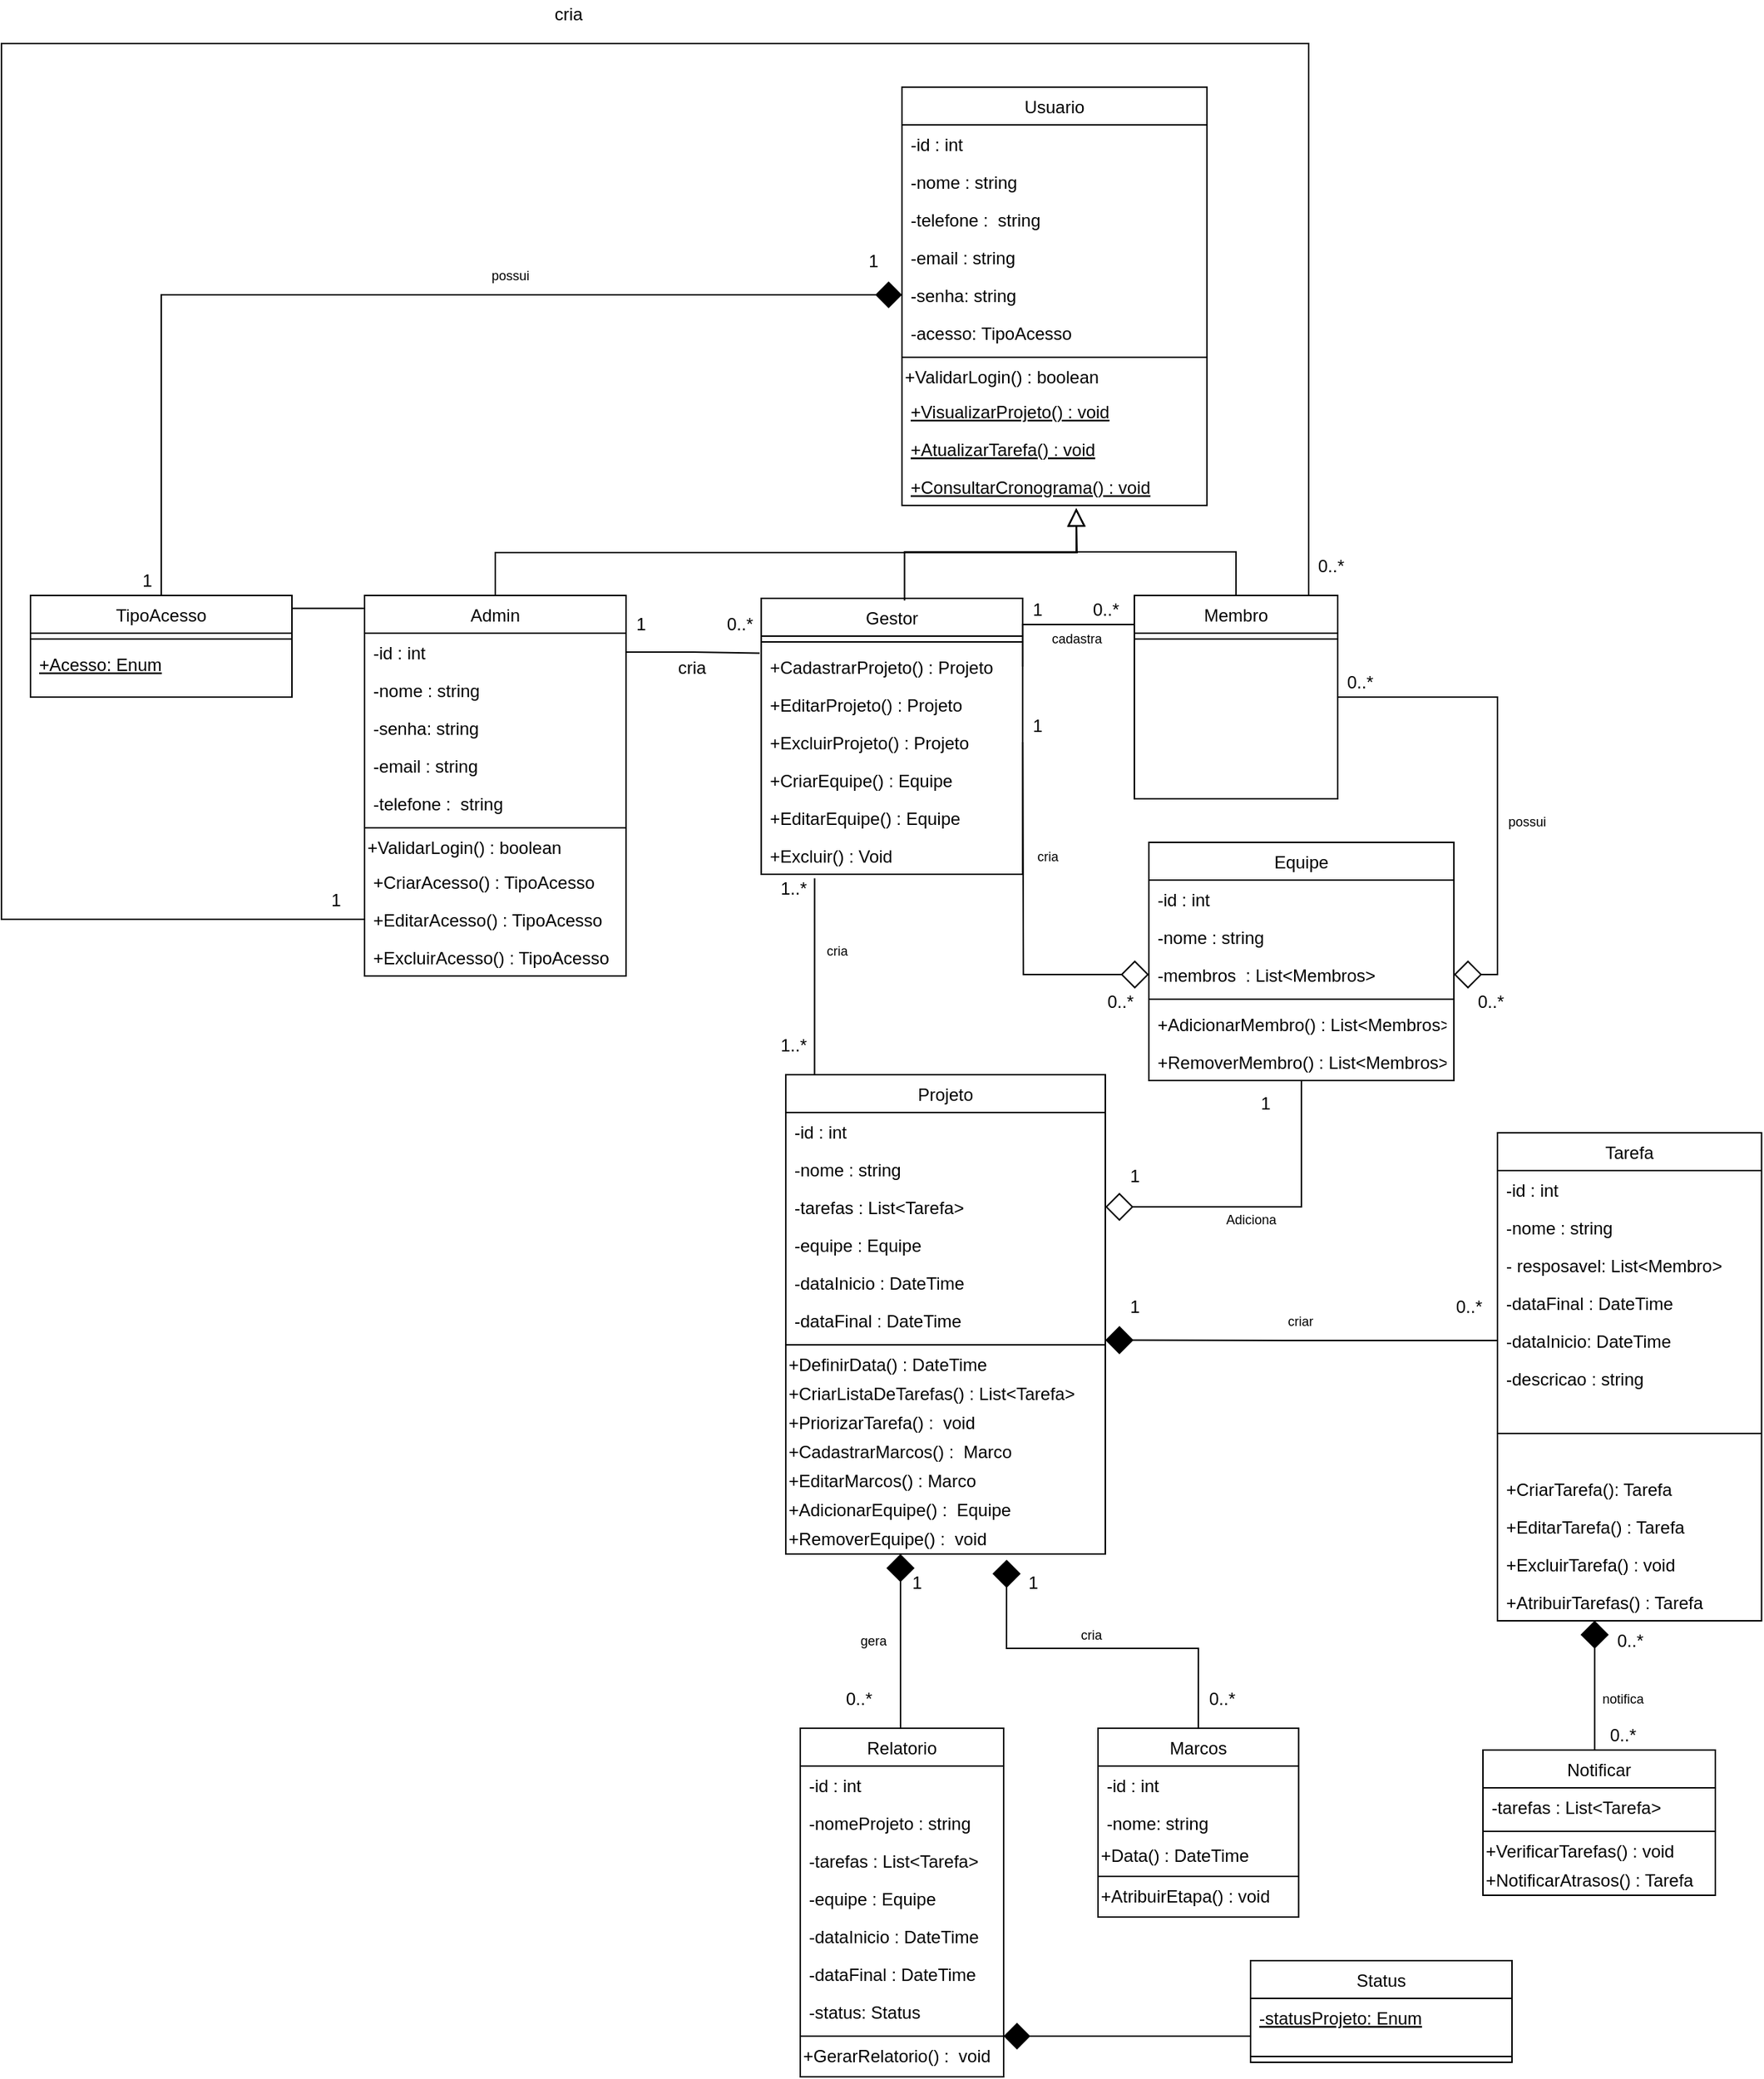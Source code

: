 <mxfile version="16.2.6" type="device"><diagram id="C5RBs43oDa-KdzZeNtuy" name="Page-1"><mxGraphModel dx="2412" dy="2062" grid="1" gridSize="10" guides="1" tooltips="1" connect="1" arrows="1" fold="1" page="1" pageScale="1" pageWidth="827" pageHeight="1169" math="0" shadow="0"><root><mxCell id="WIyWlLk6GJQsqaUBKTNV-0"/><mxCell id="WIyWlLk6GJQsqaUBKTNV-1" parent="WIyWlLk6GJQsqaUBKTNV-0"/><mxCell id="zkfFHV4jXpPFQw0GAbJ--0" value="Usuario" style="swimlane;fontStyle=0;align=center;verticalAlign=top;childLayout=stackLayout;horizontal=1;startSize=26;horizontalStack=0;resizeParent=1;resizeLast=0;collapsible=1;marginBottom=0;rounded=0;shadow=0;strokeWidth=1;" parent="WIyWlLk6GJQsqaUBKTNV-1" vertex="1"><mxGeometry x="140" y="-10" width="210" height="288" as="geometry"><mxRectangle x="230" y="140" width="160" height="26" as="alternateBounds"/></mxGeometry></mxCell><mxCell id="2-9peWO-3SJWqdCDQ_HK-16" value="-id : int" style="text;align=left;verticalAlign=top;spacingLeft=4;spacingRight=4;overflow=hidden;rotatable=0;points=[[0,0.5],[1,0.5]];portConstraint=eastwest;rounded=0;shadow=0;html=0;" parent="zkfFHV4jXpPFQw0GAbJ--0" vertex="1"><mxGeometry y="26" width="210" height="26" as="geometry"/></mxCell><mxCell id="zkfFHV4jXpPFQw0GAbJ--1" value="-nome : string " style="text;align=left;verticalAlign=top;spacingLeft=4;spacingRight=4;overflow=hidden;rotatable=0;points=[[0,0.5],[1,0.5]];portConstraint=eastwest;" parent="zkfFHV4jXpPFQw0GAbJ--0" vertex="1"><mxGeometry y="52" width="210" height="26" as="geometry"/></mxCell><mxCell id="zkfFHV4jXpPFQw0GAbJ--2" value="-telefone :  string" style="text;align=left;verticalAlign=top;spacingLeft=4;spacingRight=4;overflow=hidden;rotatable=0;points=[[0,0.5],[1,0.5]];portConstraint=eastwest;rounded=0;shadow=0;html=0;" parent="zkfFHV4jXpPFQw0GAbJ--0" vertex="1"><mxGeometry y="78" width="210" height="26" as="geometry"/></mxCell><mxCell id="zkfFHV4jXpPFQw0GAbJ--3" value="-email : string" style="text;align=left;verticalAlign=top;spacingLeft=4;spacingRight=4;overflow=hidden;rotatable=0;points=[[0,0.5],[1,0.5]];portConstraint=eastwest;rounded=0;shadow=0;html=0;" parent="zkfFHV4jXpPFQw0GAbJ--0" vertex="1"><mxGeometry y="104" width="210" height="26" as="geometry"/></mxCell><mxCell id="2-9peWO-3SJWqdCDQ_HK-17" value="-senha: string" style="text;align=left;verticalAlign=top;spacingLeft=4;spacingRight=4;overflow=hidden;rotatable=0;points=[[0,0.5],[1,0.5]];portConstraint=eastwest;rounded=0;shadow=0;html=0;fontStyle=0" parent="zkfFHV4jXpPFQw0GAbJ--0" vertex="1"><mxGeometry y="130" width="210" height="26" as="geometry"/></mxCell><mxCell id="MLnQ_oi7AWbO-3yDNkzA-22" value="-acesso: TipoAcesso &#10;" style="text;align=left;verticalAlign=top;spacingLeft=4;spacingRight=4;overflow=hidden;rotatable=0;points=[[0,0.5],[1,0.5]];portConstraint=eastwest;rounded=0;shadow=0;html=0;fontStyle=0" parent="zkfFHV4jXpPFQw0GAbJ--0" vertex="1"><mxGeometry y="156" width="210" height="26" as="geometry"/></mxCell><mxCell id="zkfFHV4jXpPFQw0GAbJ--4" value="" style="line;html=1;strokeWidth=1;align=left;verticalAlign=middle;spacingTop=-1;spacingLeft=3;spacingRight=3;rotatable=0;labelPosition=right;points=[];portConstraint=eastwest;" parent="zkfFHV4jXpPFQw0GAbJ--0" vertex="1"><mxGeometry y="182" width="210" height="8" as="geometry"/></mxCell><mxCell id="2-9peWO-3SJWqdCDQ_HK-19" value="+ValidarLogin() : boolean" style="text;html=1;align=left;verticalAlign=middle;resizable=0;points=[];autosize=1;strokeColor=none;fillColor=none;" parent="zkfFHV4jXpPFQw0GAbJ--0" vertex="1"><mxGeometry y="190" width="210" height="20" as="geometry"/></mxCell><mxCell id="2-9peWO-3SJWqdCDQ_HK-39" value="+VisualizarProjeto() : void" style="text;align=left;verticalAlign=top;spacingLeft=4;spacingRight=4;overflow=hidden;rotatable=0;points=[[0,0.5],[1,0.5]];portConstraint=eastwest;fontStyle=4" parent="zkfFHV4jXpPFQw0GAbJ--0" vertex="1"><mxGeometry y="210" width="210" height="26" as="geometry"/></mxCell><mxCell id="2-9peWO-3SJWqdCDQ_HK-55" value="+AtualizarTarefa() : void" style="text;align=left;verticalAlign=top;spacingLeft=4;spacingRight=4;overflow=hidden;rotatable=0;points=[[0,0.5],[1,0.5]];portConstraint=eastwest;fontStyle=4" parent="zkfFHV4jXpPFQw0GAbJ--0" vertex="1"><mxGeometry y="236" width="210" height="26" as="geometry"/></mxCell><mxCell id="xF9wtxN4hZc25DgYf-ld-66" value="+ConsultarCronograma() : void&#10;" style="text;align=left;verticalAlign=top;spacingLeft=4;spacingRight=4;overflow=hidden;rotatable=0;points=[[0,0.5],[1,0.5]];portConstraint=eastwest;fontStyle=4" parent="zkfFHV4jXpPFQw0GAbJ--0" vertex="1"><mxGeometry y="262" width="210" height="26" as="geometry"/></mxCell><mxCell id="zkfFHV4jXpPFQw0GAbJ--6" value="Gestor" style="swimlane;fontStyle=0;align=center;verticalAlign=top;childLayout=stackLayout;horizontal=1;startSize=26;horizontalStack=0;resizeParent=1;resizeLast=0;collapsible=1;marginBottom=0;rounded=0;shadow=0;strokeWidth=1;" parent="WIyWlLk6GJQsqaUBKTNV-1" vertex="1"><mxGeometry x="43.12" y="342" width="180" height="190" as="geometry"><mxRectangle x="120" y="360" width="160" height="26" as="alternateBounds"/></mxGeometry></mxCell><mxCell id="zkfFHV4jXpPFQw0GAbJ--9" value="" style="line;html=1;strokeWidth=1;align=left;verticalAlign=middle;spacingTop=-1;spacingLeft=3;spacingRight=3;rotatable=0;labelPosition=right;points=[];portConstraint=eastwest;" parent="zkfFHV4jXpPFQw0GAbJ--6" vertex="1"><mxGeometry y="26" width="180" height="8" as="geometry"/></mxCell><mxCell id="zkfFHV4jXpPFQw0GAbJ--10" value="+CadastrarProjeto() : Projeto " style="text;align=left;verticalAlign=top;spacingLeft=4;spacingRight=4;overflow=hidden;rotatable=0;points=[[0,0.5],[1,0.5]];portConstraint=eastwest;fontStyle=0" parent="zkfFHV4jXpPFQw0GAbJ--6" vertex="1"><mxGeometry y="34" width="180" height="26" as="geometry"/></mxCell><mxCell id="MLnQ_oi7AWbO-3yDNkzA-14" value="+EditarProjeto() : Projeto &#10;" style="text;align=left;verticalAlign=top;spacingLeft=4;spacingRight=4;overflow=hidden;rotatable=0;points=[[0,0.5],[1,0.5]];portConstraint=eastwest;" parent="zkfFHV4jXpPFQw0GAbJ--6" vertex="1"><mxGeometry y="60" width="180" height="26" as="geometry"/></mxCell><mxCell id="b1nJ6MfhxWU4I53ZfRRD-22" value="+ExcluirProjeto() : Projeto &#10;" style="text;align=left;verticalAlign=top;spacingLeft=4;spacingRight=4;overflow=hidden;rotatable=0;points=[[0,0.5],[1,0.5]];portConstraint=eastwest;" vertex="1" parent="zkfFHV4jXpPFQw0GAbJ--6"><mxGeometry y="86" width="180" height="26" as="geometry"/></mxCell><mxCell id="b1nJ6MfhxWU4I53ZfRRD-27" value="+CriarEquipe() : Equipe&#10;" style="text;align=left;verticalAlign=top;spacingLeft=4;spacingRight=4;overflow=hidden;rotatable=0;points=[[0,0.5],[1,0.5]];portConstraint=eastwest;" vertex="1" parent="zkfFHV4jXpPFQw0GAbJ--6"><mxGeometry y="112" width="180" height="26" as="geometry"/></mxCell><mxCell id="b1nJ6MfhxWU4I53ZfRRD-28" value="+EditarEquipe() : Equipe&#10;" style="text;align=left;verticalAlign=top;spacingLeft=4;spacingRight=4;overflow=hidden;rotatable=0;points=[[0,0.5],[1,0.5]];portConstraint=eastwest;" vertex="1" parent="zkfFHV4jXpPFQw0GAbJ--6"><mxGeometry y="138" width="180" height="26" as="geometry"/></mxCell><mxCell id="b1nJ6MfhxWU4I53ZfRRD-29" value="+Excluir() : Void&#10;" style="text;align=left;verticalAlign=top;spacingLeft=4;spacingRight=4;overflow=hidden;rotatable=0;points=[[0,0.5],[1,0.5]];portConstraint=eastwest;" vertex="1" parent="zkfFHV4jXpPFQw0GAbJ--6"><mxGeometry y="164" width="180" height="26" as="geometry"/></mxCell><mxCell id="zkfFHV4jXpPFQw0GAbJ--12" value="" style="endArrow=block;endSize=10;endFill=0;shadow=0;strokeWidth=1;rounded=0;edgeStyle=elbowEdgeStyle;elbow=vertical;exitX=0.548;exitY=0.008;exitDx=0;exitDy=0;exitPerimeter=0;" parent="WIyWlLk6GJQsqaUBKTNV-1" source="zkfFHV4jXpPFQw0GAbJ--6" edge="1"><mxGeometry width="160" relative="1" as="geometry"><mxPoint x="200" y="203" as="sourcePoint"/><mxPoint x="260" y="280" as="targetPoint"/><Array as="points"><mxPoint x="150" y="310"/><mxPoint x="130" y="270"/><mxPoint x="150" y="260"/><mxPoint x="140" y="230"/><mxPoint x="200" y="220"/><mxPoint x="180" y="200"/><mxPoint x="170" y="200"/><mxPoint x="170" y="200"/><mxPoint x="180" y="220"/><mxPoint x="110" y="220"/><mxPoint x="150" y="210"/><mxPoint x="210" y="230"/></Array></mxGeometry></mxCell><mxCell id="xF9wtxN4hZc25DgYf-ld-84" style="edgeStyle=orthogonalEdgeStyle;rounded=0;orthogonalLoop=1;jettySize=auto;html=1;exitX=1;exitY=0.5;exitDx=0;exitDy=0;entryX=1;entryY=0.5;entryDx=0;entryDy=0;endArrow=diamond;endFill=0;endSize=17;" parent="WIyWlLk6GJQsqaUBKTNV-1" source="2-9peWO-3SJWqdCDQ_HK-6" target="2-9peWO-3SJWqdCDQ_HK-50" edge="1"><mxGeometry relative="1" as="geometry"/></mxCell><mxCell id="2-9peWO-3SJWqdCDQ_HK-6" value="Membro" style="swimlane;fontStyle=0;align=center;verticalAlign=top;childLayout=stackLayout;horizontal=1;startSize=26;horizontalStack=0;resizeParent=1;resizeLast=0;collapsible=1;marginBottom=0;rounded=0;shadow=0;strokeWidth=1;" parent="WIyWlLk6GJQsqaUBKTNV-1" vertex="1"><mxGeometry x="300" y="340" width="140" height="140" as="geometry"><mxRectangle x="300" y="320" width="160" height="26" as="alternateBounds"/></mxGeometry></mxCell><mxCell id="2-9peWO-3SJWqdCDQ_HK-8" value="" style="line;html=1;strokeWidth=1;align=left;verticalAlign=middle;spacingTop=-1;spacingLeft=3;spacingRight=3;rotatable=0;labelPosition=right;points=[];portConstraint=eastwest;" parent="2-9peWO-3SJWqdCDQ_HK-6" vertex="1"><mxGeometry y="26" width="140" height="8" as="geometry"/></mxCell><mxCell id="2-9peWO-3SJWqdCDQ_HK-15" value="" style="endArrow=block;endSize=10;endFill=0;shadow=0;strokeWidth=1;rounded=0;edgeStyle=elbowEdgeStyle;elbow=vertical;exitX=0.5;exitY=0;exitDx=0;exitDy=0;" parent="WIyWlLk6GJQsqaUBKTNV-1" source="2-9peWO-3SJWqdCDQ_HK-6" edge="1"><mxGeometry width="160" relative="1" as="geometry"><mxPoint x="280" y="260" as="sourcePoint"/><mxPoint x="260" y="280" as="targetPoint"/><Array as="points"><mxPoint x="260" y="310"/><mxPoint x="230" y="230"/><mxPoint x="180" y="220"/><mxPoint x="170" y="230"/><mxPoint x="170" y="230"/><mxPoint x="170" y="230"/><mxPoint x="260" y="230"/><mxPoint x="270" y="240"/><mxPoint x="250" y="230"/><mxPoint x="270" y="240"/><mxPoint x="270" y="230"/><mxPoint x="260" y="240"/><mxPoint x="360" y="230"/><mxPoint x="290" y="230"/><mxPoint x="330" y="220"/><mxPoint x="390" y="240"/></Array></mxGeometry></mxCell><mxCell id="b1nJ6MfhxWU4I53ZfRRD-11" style="edgeStyle=orthogonalEdgeStyle;rounded=0;orthogonalLoop=1;jettySize=auto;html=1;exitX=0.25;exitY=0;exitDx=0;exitDy=0;endArrow=none;endFill=0;endSize=16;entryX=0.204;entryY=1.106;entryDx=0;entryDy=0;entryPerimeter=0;" edge="1" parent="WIyWlLk6GJQsqaUBKTNV-1" source="2-9peWO-3SJWqdCDQ_HK-20" target="b1nJ6MfhxWU4I53ZfRRD-29"><mxGeometry relative="1" as="geometry"><mxPoint x="80" y="540" as="targetPoint"/><Array as="points"><mxPoint x="80" y="670"/></Array></mxGeometry></mxCell><mxCell id="2-9peWO-3SJWqdCDQ_HK-20" value="Projeto" style="swimlane;fontStyle=0;align=center;verticalAlign=top;childLayout=stackLayout;horizontal=1;startSize=26;horizontalStack=0;resizeParent=1;resizeLast=0;collapsible=1;marginBottom=0;rounded=0;shadow=0;strokeWidth=1;" parent="WIyWlLk6GJQsqaUBKTNV-1" vertex="1"><mxGeometry x="60" y="670" width="220" height="330" as="geometry"><mxRectangle x="230" y="140" width="160" height="26" as="alternateBounds"/></mxGeometry></mxCell><mxCell id="2-9peWO-3SJWqdCDQ_HK-21" value="-id : int" style="text;align=left;verticalAlign=top;spacingLeft=4;spacingRight=4;overflow=hidden;rotatable=0;points=[[0,0.5],[1,0.5]];portConstraint=eastwest;rounded=0;shadow=0;html=0;" parent="2-9peWO-3SJWqdCDQ_HK-20" vertex="1"><mxGeometry y="26" width="220" height="26" as="geometry"/></mxCell><mxCell id="2-9peWO-3SJWqdCDQ_HK-22" value="-nome : string " style="text;align=left;verticalAlign=top;spacingLeft=4;spacingRight=4;overflow=hidden;rotatable=0;points=[[0,0.5],[1,0.5]];portConstraint=eastwest;" parent="2-9peWO-3SJWqdCDQ_HK-20" vertex="1"><mxGeometry y="52" width="220" height="26" as="geometry"/></mxCell><mxCell id="2-9peWO-3SJWqdCDQ_HK-23" value="-tarefas : List&lt;Tarefa&gt; " style="text;align=left;verticalAlign=top;spacingLeft=4;spacingRight=4;overflow=hidden;rotatable=0;points=[[0,0.5],[1,0.5]];portConstraint=eastwest;rounded=0;shadow=0;html=0;" parent="2-9peWO-3SJWqdCDQ_HK-20" vertex="1"><mxGeometry y="78" width="220" height="26" as="geometry"/></mxCell><mxCell id="2-9peWO-3SJWqdCDQ_HK-24" value="-equipe : Equipe" style="text;align=left;verticalAlign=top;spacingLeft=4;spacingRight=4;overflow=hidden;rotatable=0;points=[[0,0.5],[1,0.5]];portConstraint=eastwest;rounded=0;shadow=0;html=0;" parent="2-9peWO-3SJWqdCDQ_HK-20" vertex="1"><mxGeometry y="104" width="220" height="26" as="geometry"/></mxCell><mxCell id="2-9peWO-3SJWqdCDQ_HK-44" value="-dataInicio : DateTime" style="text;align=left;verticalAlign=top;spacingLeft=4;spacingRight=4;overflow=hidden;rotatable=0;points=[[0,0.5],[1,0.5]];portConstraint=eastwest;rounded=0;shadow=0;html=0;" parent="2-9peWO-3SJWqdCDQ_HK-20" vertex="1"><mxGeometry y="130" width="220" height="26" as="geometry"/></mxCell><mxCell id="2-9peWO-3SJWqdCDQ_HK-25" value="-dataFinal : DateTime" style="text;align=left;verticalAlign=top;spacingLeft=4;spacingRight=4;overflow=hidden;rotatable=0;points=[[0,0.5],[1,0.5]];portConstraint=eastwest;rounded=0;shadow=0;html=0;" parent="2-9peWO-3SJWqdCDQ_HK-20" vertex="1"><mxGeometry y="156" width="220" height="26" as="geometry"/></mxCell><mxCell id="2-9peWO-3SJWqdCDQ_HK-26" value="" style="line;html=1;strokeWidth=1;align=left;verticalAlign=middle;spacingTop=-1;spacingLeft=3;spacingRight=3;rotatable=0;labelPosition=right;points=[];portConstraint=eastwest;" parent="2-9peWO-3SJWqdCDQ_HK-20" vertex="1"><mxGeometry y="182" width="220" height="8" as="geometry"/></mxCell><mxCell id="xF9wtxN4hZc25DgYf-ld-1" value="+DefinirData() : DateTime" style="text;html=1;align=left;verticalAlign=middle;resizable=0;points=[];autosize=1;strokeColor=none;fillColor=none;" parent="2-9peWO-3SJWqdCDQ_HK-20" vertex="1"><mxGeometry y="190" width="220" height="20" as="geometry"/></mxCell><mxCell id="xF9wtxN4hZc25DgYf-ld-0" value="+CriarListaDeTarefas() : List&amp;lt;Tarefa&amp;gt;&amp;nbsp;" style="text;html=1;align=left;verticalAlign=middle;resizable=0;points=[];autosize=1;strokeColor=none;fillColor=none;" parent="2-9peWO-3SJWqdCDQ_HK-20" vertex="1"><mxGeometry y="210" width="220" height="20" as="geometry"/></mxCell><mxCell id="xF9wtxN4hZc25DgYf-ld-2" style="edgeStyle=orthogonalEdgeStyle;rounded=0;orthogonalLoop=1;jettySize=auto;html=1;exitX=1;exitY=0.5;exitDx=0;exitDy=0;endArrow=none;endFill=0;" parent="2-9peWO-3SJWqdCDQ_HK-20" source="2-9peWO-3SJWqdCDQ_HK-24" target="2-9peWO-3SJWqdCDQ_HK-24" edge="1"><mxGeometry relative="1" as="geometry"/></mxCell><mxCell id="xF9wtxN4hZc25DgYf-ld-11" value="+PriorizarTarefa() :&amp;nbsp; void" style="text;html=1;align=left;verticalAlign=middle;resizable=0;points=[];autosize=1;strokeColor=none;fillColor=none;" parent="2-9peWO-3SJWqdCDQ_HK-20" vertex="1"><mxGeometry y="230" width="220" height="20" as="geometry"/></mxCell><mxCell id="xF9wtxN4hZc25DgYf-ld-3" value="+CadastrarMarcos() :&amp;nbsp; Marco" style="text;html=1;align=left;verticalAlign=middle;resizable=0;points=[];autosize=1;strokeColor=none;fillColor=none;" parent="2-9peWO-3SJWqdCDQ_HK-20" vertex="1"><mxGeometry y="250" width="220" height="20" as="geometry"/></mxCell><mxCell id="xF9wtxN4hZc25DgYf-ld-46" value="+EditarMarcos() : Marco" style="text;html=1;align=left;verticalAlign=middle;resizable=0;points=[];autosize=1;strokeColor=none;fillColor=none;" parent="2-9peWO-3SJWqdCDQ_HK-20" vertex="1"><mxGeometry y="270" width="220" height="20" as="geometry"/></mxCell><mxCell id="xF9wtxN4hZc25DgYf-ld-28" value="+AdicionarEquipe() :&amp;nbsp; Equipe" style="text;html=1;align=left;verticalAlign=middle;resizable=0;points=[];autosize=1;strokeColor=none;fillColor=none;" parent="2-9peWO-3SJWqdCDQ_HK-20" vertex="1"><mxGeometry y="290" width="220" height="20" as="geometry"/></mxCell><mxCell id="xF9wtxN4hZc25DgYf-ld-29" value="+RemoverEquipe() :&amp;nbsp; void" style="text;html=1;align=left;verticalAlign=middle;resizable=0;points=[];autosize=1;strokeColor=none;fillColor=none;" parent="2-9peWO-3SJWqdCDQ_HK-20" vertex="1"><mxGeometry y="310" width="220" height="20" as="geometry"/></mxCell><mxCell id="2-9peWO-3SJWqdCDQ_HK-28" value="Tarefa" style="swimlane;fontStyle=0;align=center;verticalAlign=top;childLayout=stackLayout;horizontal=1;startSize=26;horizontalStack=0;resizeParent=1;resizeLast=0;collapsible=1;marginBottom=0;rounded=0;shadow=0;strokeWidth=1;" parent="WIyWlLk6GJQsqaUBKTNV-1" vertex="1"><mxGeometry x="550" y="710" width="181.81" height="336" as="geometry"><mxRectangle x="230" y="140" width="160" height="26" as="alternateBounds"/></mxGeometry></mxCell><mxCell id="2-9peWO-3SJWqdCDQ_HK-29" value="-id : int" style="text;align=left;verticalAlign=top;spacingLeft=4;spacingRight=4;overflow=hidden;rotatable=0;points=[[0,0.5],[1,0.5]];portConstraint=eastwest;rounded=0;shadow=0;html=0;" parent="2-9peWO-3SJWqdCDQ_HK-28" vertex="1"><mxGeometry y="26" width="181.81" height="26" as="geometry"/></mxCell><mxCell id="2-9peWO-3SJWqdCDQ_HK-30" value="-nome : string " style="text;align=left;verticalAlign=top;spacingLeft=4;spacingRight=4;overflow=hidden;rotatable=0;points=[[0,0.5],[1,0.5]];portConstraint=eastwest;" parent="2-9peWO-3SJWqdCDQ_HK-28" vertex="1"><mxGeometry y="52" width="181.81" height="26" as="geometry"/></mxCell><mxCell id="2-9peWO-3SJWqdCDQ_HK-32" value="- resposavel: List&lt;Membro&gt;" style="text;align=left;verticalAlign=top;spacingLeft=4;spacingRight=4;overflow=hidden;rotatable=0;points=[[0,0.5],[1,0.5]];portConstraint=eastwest;rounded=0;shadow=0;html=0;" parent="2-9peWO-3SJWqdCDQ_HK-28" vertex="1"><mxGeometry y="78" width="181.81" height="26" as="geometry"/></mxCell><mxCell id="2-9peWO-3SJWqdCDQ_HK-33" value="-dataFinal : DateTime" style="text;align=left;verticalAlign=top;spacingLeft=4;spacingRight=4;overflow=hidden;rotatable=0;points=[[0,0.5],[1,0.5]];portConstraint=eastwest;rounded=0;shadow=0;html=0;" parent="2-9peWO-3SJWqdCDQ_HK-28" vertex="1"><mxGeometry y="104" width="181.81" height="26" as="geometry"/></mxCell><mxCell id="2-9peWO-3SJWqdCDQ_HK-45" value="-dataInicio: DateTime" style="text;align=left;verticalAlign=top;spacingLeft=4;spacingRight=4;overflow=hidden;rotatable=0;points=[[0,0.5],[1,0.5]];portConstraint=eastwest;rounded=0;shadow=0;html=0;" parent="2-9peWO-3SJWqdCDQ_HK-28" vertex="1"><mxGeometry y="130" width="181.81" height="26" as="geometry"/></mxCell><mxCell id="2-9peWO-3SJWqdCDQ_HK-46" value="-descricao : string" style="text;align=left;verticalAlign=top;spacingLeft=4;spacingRight=4;overflow=hidden;rotatable=0;points=[[0,0.5],[1,0.5]];portConstraint=eastwest;rounded=0;shadow=0;html=0;" parent="2-9peWO-3SJWqdCDQ_HK-28" vertex="1"><mxGeometry y="156" width="181.81" height="26" as="geometry"/></mxCell><mxCell id="2-9peWO-3SJWqdCDQ_HK-34" value="" style="line;html=1;strokeWidth=1;align=left;verticalAlign=middle;spacingTop=-1;spacingLeft=3;spacingRight=3;rotatable=0;labelPosition=right;points=[];portConstraint=eastwest;" parent="2-9peWO-3SJWqdCDQ_HK-28" vertex="1"><mxGeometry y="182" width="181.81" height="50" as="geometry"/></mxCell><mxCell id="MLnQ_oi7AWbO-3yDNkzA-1" value="+CriarTarefa(): Tarefa" style="text;align=left;verticalAlign=top;spacingLeft=4;spacingRight=4;overflow=hidden;rotatable=0;points=[[0,0.5],[1,0.5]];portConstraint=eastwest;" parent="2-9peWO-3SJWqdCDQ_HK-28" vertex="1"><mxGeometry y="232" width="181.81" height="26" as="geometry"/></mxCell><mxCell id="xF9wtxN4hZc25DgYf-ld-8" value="+EditarTarefa() : Tarefa" style="text;align=left;verticalAlign=top;spacingLeft=4;spacingRight=4;overflow=hidden;rotatable=0;points=[[0,0.5],[1,0.5]];portConstraint=eastwest;" parent="2-9peWO-3SJWqdCDQ_HK-28" vertex="1"><mxGeometry y="258" width="181.81" height="26" as="geometry"/></mxCell><mxCell id="xF9wtxN4hZc25DgYf-ld-48" value="+ExcluirTarefa() : void&#10;" style="text;align=left;verticalAlign=top;spacingLeft=4;spacingRight=4;overflow=hidden;rotatable=0;points=[[0,0.5],[1,0.5]];portConstraint=eastwest;" parent="2-9peWO-3SJWqdCDQ_HK-28" vertex="1"><mxGeometry y="284" width="181.81" height="26" as="geometry"/></mxCell><mxCell id="xF9wtxN4hZc25DgYf-ld-7" value="+AtribuirTarefas() : Tarefa&#10;" style="text;align=left;verticalAlign=top;spacingLeft=4;spacingRight=4;overflow=hidden;rotatable=0;points=[[0,0.5],[1,0.5]];portConstraint=eastwest;" parent="2-9peWO-3SJWqdCDQ_HK-28" vertex="1"><mxGeometry y="310" width="181.81" height="26" as="geometry"/></mxCell><mxCell id="xF9wtxN4hZc25DgYf-ld-88" style="edgeStyle=orthogonalEdgeStyle;rounded=0;orthogonalLoop=1;jettySize=auto;html=1;exitX=0.5;exitY=1;exitDx=0;exitDy=0;entryX=1;entryY=0.5;entryDx=0;entryDy=0;endArrow=diamond;endFill=0;endSize=17;" parent="WIyWlLk6GJQsqaUBKTNV-1" source="2-9peWO-3SJWqdCDQ_HK-47" target="2-9peWO-3SJWqdCDQ_HK-23" edge="1"><mxGeometry relative="1" as="geometry"/></mxCell><mxCell id="2-9peWO-3SJWqdCDQ_HK-47" value="Equipe" style="swimlane;fontStyle=0;align=center;verticalAlign=top;childLayout=stackLayout;horizontal=1;startSize=26;horizontalStack=0;resizeParent=1;resizeLast=0;collapsible=1;marginBottom=0;rounded=0;shadow=0;strokeWidth=1;" parent="WIyWlLk6GJQsqaUBKTNV-1" vertex="1"><mxGeometry x="310" y="510" width="210" height="164" as="geometry"><mxRectangle x="230" y="140" width="160" height="26" as="alternateBounds"/></mxGeometry></mxCell><mxCell id="2-9peWO-3SJWqdCDQ_HK-48" value="-id : int" style="text;align=left;verticalAlign=top;spacingLeft=4;spacingRight=4;overflow=hidden;rotatable=0;points=[[0,0.5],[1,0.5]];portConstraint=eastwest;rounded=0;shadow=0;html=0;" parent="2-9peWO-3SJWqdCDQ_HK-47" vertex="1"><mxGeometry y="26" width="210" height="26" as="geometry"/></mxCell><mxCell id="2-9peWO-3SJWqdCDQ_HK-49" value="-nome : string " style="text;align=left;verticalAlign=top;spacingLeft=4;spacingRight=4;overflow=hidden;rotatable=0;points=[[0,0.5],[1,0.5]];portConstraint=eastwest;" parent="2-9peWO-3SJWqdCDQ_HK-47" vertex="1"><mxGeometry y="52" width="210" height="26" as="geometry"/></mxCell><mxCell id="2-9peWO-3SJWqdCDQ_HK-50" value="-membros  : List&lt;Membros&gt;" style="text;align=left;verticalAlign=top;spacingLeft=4;spacingRight=4;overflow=hidden;rotatable=0;points=[[0,0.5],[1,0.5]];portConstraint=eastwest;rounded=0;shadow=0;html=0;" parent="2-9peWO-3SJWqdCDQ_HK-47" vertex="1"><mxGeometry y="78" width="210" height="26" as="geometry"/></mxCell><mxCell id="2-9peWO-3SJWqdCDQ_HK-54" value="" style="line;html=1;strokeWidth=1;align=left;verticalAlign=middle;spacingTop=-1;spacingLeft=3;spacingRight=3;rotatable=0;labelPosition=right;points=[];portConstraint=eastwest;" parent="2-9peWO-3SJWqdCDQ_HK-47" vertex="1"><mxGeometry y="104" width="210" height="8" as="geometry"/></mxCell><mxCell id="xF9wtxN4hZc25DgYf-ld-31" value="+AdicionarMembro() : List&lt;Membros&gt;" style="text;align=left;verticalAlign=top;spacingLeft=4;spacingRight=4;overflow=hidden;rotatable=0;points=[[0,0.5],[1,0.5]];portConstraint=eastwest;" parent="2-9peWO-3SJWqdCDQ_HK-47" vertex="1"><mxGeometry y="112" width="210" height="26" as="geometry"/></mxCell><mxCell id="xF9wtxN4hZc25DgYf-ld-32" value="+RemoverMembro() : List&lt;Membros&gt;" style="text;align=left;verticalAlign=top;spacingLeft=4;spacingRight=4;overflow=hidden;rotatable=0;points=[[0,0.5],[1,0.5]];portConstraint=eastwest;" parent="2-9peWO-3SJWqdCDQ_HK-47" vertex="1"><mxGeometry y="138" width="210" height="26" as="geometry"/></mxCell><mxCell id="xF9wtxN4hZc25DgYf-ld-80" style="edgeStyle=orthogonalEdgeStyle;rounded=0;orthogonalLoop=1;jettySize=auto;html=1;exitX=0.5;exitY=0;exitDx=0;exitDy=0;entryX=0.359;entryY=1;entryDx=0;entryDy=0;entryPerimeter=0;endArrow=diamond;endFill=1;endSize=17;" parent="WIyWlLk6GJQsqaUBKTNV-1" source="xF9wtxN4hZc25DgYf-ld-12" target="xF9wtxN4hZc25DgYf-ld-29" edge="1"><mxGeometry relative="1" as="geometry"><Array as="points"><mxPoint x="139" y="1120"/></Array></mxGeometry></mxCell><mxCell id="xF9wtxN4hZc25DgYf-ld-12" value="Relatorio" style="swimlane;fontStyle=0;align=center;verticalAlign=top;childLayout=stackLayout;horizontal=1;startSize=26;horizontalStack=0;resizeParent=1;resizeLast=0;collapsible=1;marginBottom=0;rounded=0;shadow=0;strokeWidth=1;" parent="WIyWlLk6GJQsqaUBKTNV-1" vertex="1"><mxGeometry x="70" y="1120" width="140" height="240" as="geometry"><mxRectangle x="230" y="140" width="160" height="26" as="alternateBounds"/></mxGeometry></mxCell><mxCell id="xF9wtxN4hZc25DgYf-ld-13" value="-id : int" style="text;align=left;verticalAlign=top;spacingLeft=4;spacingRight=4;overflow=hidden;rotatable=0;points=[[0,0.5],[1,0.5]];portConstraint=eastwest;rounded=0;shadow=0;html=0;" parent="xF9wtxN4hZc25DgYf-ld-12" vertex="1"><mxGeometry y="26" width="140" height="26" as="geometry"/></mxCell><mxCell id="xF9wtxN4hZc25DgYf-ld-14" value="-nomeProjeto : string " style="text;align=left;verticalAlign=top;spacingLeft=4;spacingRight=4;overflow=hidden;rotatable=0;points=[[0,0.5],[1,0.5]];portConstraint=eastwest;" parent="xF9wtxN4hZc25DgYf-ld-12" vertex="1"><mxGeometry y="52" width="140" height="26" as="geometry"/></mxCell><mxCell id="xF9wtxN4hZc25DgYf-ld-15" value="-tarefas : List&lt;Tarefa&gt; " style="text;align=left;verticalAlign=top;spacingLeft=4;spacingRight=4;overflow=hidden;rotatable=0;points=[[0,0.5],[1,0.5]];portConstraint=eastwest;rounded=0;shadow=0;html=0;" parent="xF9wtxN4hZc25DgYf-ld-12" vertex="1"><mxGeometry y="78" width="140" height="26" as="geometry"/></mxCell><mxCell id="xF9wtxN4hZc25DgYf-ld-16" value="-equipe : Equipe" style="text;align=left;verticalAlign=top;spacingLeft=4;spacingRight=4;overflow=hidden;rotatable=0;points=[[0,0.5],[1,0.5]];portConstraint=eastwest;rounded=0;shadow=0;html=0;" parent="xF9wtxN4hZc25DgYf-ld-12" vertex="1"><mxGeometry y="104" width="140" height="26" as="geometry"/></mxCell><mxCell id="xF9wtxN4hZc25DgYf-ld-17" value="-dataInicio : DateTime" style="text;align=left;verticalAlign=top;spacingLeft=4;spacingRight=4;overflow=hidden;rotatable=0;points=[[0,0.5],[1,0.5]];portConstraint=eastwest;rounded=0;shadow=0;html=0;" parent="xF9wtxN4hZc25DgYf-ld-12" vertex="1"><mxGeometry y="130" width="140" height="26" as="geometry"/></mxCell><mxCell id="xF9wtxN4hZc25DgYf-ld-18" value="-dataFinal : DateTime" style="text;align=left;verticalAlign=top;spacingLeft=4;spacingRight=4;overflow=hidden;rotatable=0;points=[[0,0.5],[1,0.5]];portConstraint=eastwest;rounded=0;shadow=0;html=0;" parent="xF9wtxN4hZc25DgYf-ld-12" vertex="1"><mxGeometry y="156" width="140" height="26" as="geometry"/></mxCell><mxCell id="xF9wtxN4hZc25DgYf-ld-27" value="-status: Status" style="text;align=left;verticalAlign=top;spacingLeft=4;spacingRight=4;overflow=hidden;rotatable=0;points=[[0,0.5],[1,0.5]];portConstraint=eastwest;rounded=0;shadow=0;html=0;" parent="xF9wtxN4hZc25DgYf-ld-12" vertex="1"><mxGeometry y="182" width="140" height="26" as="geometry"/></mxCell><mxCell id="xF9wtxN4hZc25DgYf-ld-19" value="" style="line;html=1;strokeWidth=1;align=left;verticalAlign=middle;spacingTop=-1;spacingLeft=3;spacingRight=3;rotatable=0;labelPosition=right;points=[];portConstraint=eastwest;" parent="xF9wtxN4hZc25DgYf-ld-12" vertex="1"><mxGeometry y="208" width="140" height="8" as="geometry"/></mxCell><mxCell id="xF9wtxN4hZc25DgYf-ld-23" style="edgeStyle=orthogonalEdgeStyle;rounded=0;orthogonalLoop=1;jettySize=auto;html=1;exitX=1;exitY=0.5;exitDx=0;exitDy=0;endArrow=none;endFill=0;" parent="xF9wtxN4hZc25DgYf-ld-12" source="xF9wtxN4hZc25DgYf-ld-16" target="xF9wtxN4hZc25DgYf-ld-16" edge="1"><mxGeometry relative="1" as="geometry"/></mxCell><mxCell id="xF9wtxN4hZc25DgYf-ld-20" value="+GerarRelatorio() :&amp;nbsp; void" style="text;html=1;align=left;verticalAlign=middle;resizable=0;points=[];autosize=1;strokeColor=none;fillColor=none;" parent="xF9wtxN4hZc25DgYf-ld-12" vertex="1"><mxGeometry y="216" width="140" height="20" as="geometry"/></mxCell><mxCell id="xF9wtxN4hZc25DgYf-ld-76" style="edgeStyle=orthogonalEdgeStyle;rounded=0;orthogonalLoop=1;jettySize=auto;html=1;exitX=0.5;exitY=0;exitDx=0;exitDy=0;entryX=0.691;entryY=1.197;entryDx=0;entryDy=0;entryPerimeter=0;endArrow=diamond;endFill=1;endSize=17;" parent="WIyWlLk6GJQsqaUBKTNV-1" source="xF9wtxN4hZc25DgYf-ld-34" target="xF9wtxN4hZc25DgYf-ld-29" edge="1"><mxGeometry relative="1" as="geometry"/></mxCell><mxCell id="xF9wtxN4hZc25DgYf-ld-34" value="Marcos" style="swimlane;fontStyle=0;align=center;verticalAlign=top;childLayout=stackLayout;horizontal=1;startSize=26;horizontalStack=0;resizeParent=1;resizeLast=0;collapsible=1;marginBottom=0;rounded=0;shadow=0;strokeWidth=1;" parent="WIyWlLk6GJQsqaUBKTNV-1" vertex="1"><mxGeometry x="275" y="1120" width="138.12" height="130" as="geometry"><mxRectangle x="275" y="1120" width="160" height="26" as="alternateBounds"/></mxGeometry></mxCell><mxCell id="xF9wtxN4hZc25DgYf-ld-35" value="-id : int" style="text;align=left;verticalAlign=top;spacingLeft=4;spacingRight=4;overflow=hidden;rotatable=0;points=[[0,0.5],[1,0.5]];portConstraint=eastwest;rounded=0;shadow=0;html=0;" parent="xF9wtxN4hZc25DgYf-ld-34" vertex="1"><mxGeometry y="26" width="138.12" height="26" as="geometry"/></mxCell><mxCell id="xF9wtxN4hZc25DgYf-ld-41" value="-nome: string" style="text;align=left;verticalAlign=top;spacingLeft=4;spacingRight=4;overflow=hidden;rotatable=0;points=[[0,0.5],[1,0.5]];portConstraint=eastwest;rounded=0;shadow=0;html=0;" parent="xF9wtxN4hZc25DgYf-ld-34" vertex="1"><mxGeometry y="52" width="138.12" height="26" as="geometry"/></mxCell><mxCell id="xF9wtxN4hZc25DgYf-ld-47" value="+Data() : DateTime" style="text;html=1;align=left;verticalAlign=middle;resizable=0;points=[];autosize=1;strokeColor=none;fillColor=none;" parent="xF9wtxN4hZc25DgYf-ld-34" vertex="1"><mxGeometry y="78" width="138.12" height="20" as="geometry"/></mxCell><mxCell id="xF9wtxN4hZc25DgYf-ld-42" value="" style="line;html=1;strokeWidth=1;align=left;verticalAlign=middle;spacingTop=-1;spacingLeft=3;spacingRight=3;rotatable=0;labelPosition=right;points=[];portConstraint=eastwest;" parent="xF9wtxN4hZc25DgYf-ld-34" vertex="1"><mxGeometry y="98" width="138.12" height="8" as="geometry"/></mxCell><mxCell id="xF9wtxN4hZc25DgYf-ld-44" style="edgeStyle=orthogonalEdgeStyle;rounded=0;orthogonalLoop=1;jettySize=auto;html=1;exitX=1;exitY=0.5;exitDx=0;exitDy=0;endArrow=none;endFill=0;" parent="xF9wtxN4hZc25DgYf-ld-34" edge="1"><mxGeometry relative="1" as="geometry"><mxPoint x="138.12" y="65.0" as="sourcePoint"/><mxPoint x="138.12" y="65.0" as="targetPoint"/></mxGeometry></mxCell><mxCell id="xF9wtxN4hZc25DgYf-ld-87" value="+AtribuirEtapa() : void" style="text;html=1;align=left;verticalAlign=middle;resizable=0;points=[];autosize=1;strokeColor=none;fillColor=none;" parent="xF9wtxN4hZc25DgYf-ld-34" vertex="1"><mxGeometry y="106" width="138.12" height="20" as="geometry"/></mxCell><mxCell id="xF9wtxN4hZc25DgYf-ld-62" value="0..*" style="text;html=1;align=center;verticalAlign=middle;resizable=0;points=[];autosize=1;strokeColor=none;fillColor=none;" parent="WIyWlLk6GJQsqaUBKTNV-1" vertex="1"><mxGeometry x="275" y="610" width="30" height="20" as="geometry"/></mxCell><mxCell id="xF9wtxN4hZc25DgYf-ld-63" value="1" style="text;html=1;align=center;verticalAlign=middle;resizable=0;points=[];autosize=1;strokeColor=none;fillColor=none;" parent="WIyWlLk6GJQsqaUBKTNV-1" vertex="1"><mxGeometry x="223.12" y="420" width="20" height="20" as="geometry"/></mxCell><mxCell id="xF9wtxN4hZc25DgYf-ld-64" value="0..*" style="text;html=1;align=center;verticalAlign=middle;resizable=0;points=[];autosize=1;strokeColor=none;fillColor=none;" parent="WIyWlLk6GJQsqaUBKTNV-1" vertex="1"><mxGeometry x="440" y="390" width="30" height="20" as="geometry"/></mxCell><mxCell id="xF9wtxN4hZc25DgYf-ld-65" value="0..*" style="text;html=1;align=center;verticalAlign=middle;resizable=0;points=[];autosize=1;strokeColor=none;fillColor=none;" parent="WIyWlLk6GJQsqaUBKTNV-1" vertex="1"><mxGeometry x="530" y="610" width="30" height="20" as="geometry"/></mxCell><mxCell id="xF9wtxN4hZc25DgYf-ld-71" style="edgeStyle=orthogonalEdgeStyle;rounded=0;orthogonalLoop=1;jettySize=auto;html=1;exitX=0;exitY=0.5;exitDx=0;exitDy=0;endArrow=diamond;endFill=1;endSize=17;" parent="WIyWlLk6GJQsqaUBKTNV-1" source="2-9peWO-3SJWqdCDQ_HK-45" edge="1"><mxGeometry relative="1" as="geometry"><mxPoint x="280" y="852.724" as="targetPoint"/></mxGeometry></mxCell><mxCell id="xF9wtxN4hZc25DgYf-ld-72" value="1" style="text;html=1;align=center;verticalAlign=middle;resizable=0;points=[];autosize=1;strokeColor=none;fillColor=none;" parent="WIyWlLk6GJQsqaUBKTNV-1" vertex="1"><mxGeometry x="290" y="820" width="20" height="20" as="geometry"/></mxCell><mxCell id="xF9wtxN4hZc25DgYf-ld-73" value="0..*" style="text;html=1;align=center;verticalAlign=middle;resizable=0;points=[];autosize=1;strokeColor=none;fillColor=none;" parent="WIyWlLk6GJQsqaUBKTNV-1" vertex="1"><mxGeometry x="515" y="820" width="30" height="20" as="geometry"/></mxCell><mxCell id="xF9wtxN4hZc25DgYf-ld-77" value="0..*" style="text;html=1;align=center;verticalAlign=middle;resizable=0;points=[];autosize=1;strokeColor=none;fillColor=none;" parent="WIyWlLk6GJQsqaUBKTNV-1" vertex="1"><mxGeometry x="345" y="1090" width="30" height="20" as="geometry"/></mxCell><mxCell id="xF9wtxN4hZc25DgYf-ld-78" value="1" style="text;html=1;align=center;verticalAlign=middle;resizable=0;points=[];autosize=1;strokeColor=none;fillColor=none;" parent="WIyWlLk6GJQsqaUBKTNV-1" vertex="1"><mxGeometry x="220" y="1010" width="20" height="20" as="geometry"/></mxCell><mxCell id="xF9wtxN4hZc25DgYf-ld-79" value="1" style="text;html=1;align=center;verticalAlign=middle;resizable=0;points=[];autosize=1;strokeColor=none;fillColor=none;" parent="WIyWlLk6GJQsqaUBKTNV-1" vertex="1"><mxGeometry x="140" y="1010" width="20" height="20" as="geometry"/></mxCell><mxCell id="xF9wtxN4hZc25DgYf-ld-81" value="0..*" style="text;html=1;align=center;verticalAlign=middle;resizable=0;points=[];autosize=1;strokeColor=none;fillColor=none;" parent="WIyWlLk6GJQsqaUBKTNV-1" vertex="1"><mxGeometry x="95" y="1090" width="30" height="20" as="geometry"/></mxCell><mxCell id="xF9wtxN4hZc25DgYf-ld-83" style="edgeStyle=orthogonalEdgeStyle;rounded=0;orthogonalLoop=1;jettySize=auto;html=1;exitX=1;exitY=0.5;exitDx=0;exitDy=0;entryX=0;entryY=0.5;entryDx=0;entryDy=0;endArrow=diamond;endFill=0;endSize=17;" parent="WIyWlLk6GJQsqaUBKTNV-1" target="2-9peWO-3SJWqdCDQ_HK-50" edge="1"><mxGeometry relative="1" as="geometry"><mxPoint x="223.12" y="441" as="sourcePoint"/></mxGeometry></mxCell><mxCell id="xF9wtxN4hZc25DgYf-ld-86" value="1..*" style="text;html=1;align=center;verticalAlign=middle;resizable=0;points=[];autosize=1;strokeColor=none;fillColor=none;" parent="WIyWlLk6GJQsqaUBKTNV-1" vertex="1"><mxGeometry x="50" y="640" width="30" height="20" as="geometry"/></mxCell><mxCell id="b1nJ6MfhxWU4I53ZfRRD-0" style="edgeStyle=orthogonalEdgeStyle;rounded=0;orthogonalLoop=1;jettySize=auto;html=1;exitX=0.5;exitY=0;exitDx=0;exitDy=0;endArrow=block;endFill=0;endSize=10;" edge="1" parent="WIyWlLk6GJQsqaUBKTNV-1" source="MLnQ_oi7AWbO-3yDNkzA-2"><mxGeometry relative="1" as="geometry"><mxPoint x="260" y="280" as="targetPoint"/></mxGeometry></mxCell><mxCell id="MLnQ_oi7AWbO-3yDNkzA-2" value="Admin" style="swimlane;fontStyle=0;align=center;verticalAlign=top;childLayout=stackLayout;horizontal=1;startSize=26;horizontalStack=0;resizeParent=1;resizeLast=0;collapsible=1;marginBottom=0;rounded=0;shadow=0;strokeWidth=1;" parent="WIyWlLk6GJQsqaUBKTNV-1" vertex="1"><mxGeometry x="-230" y="340" width="180" height="262" as="geometry"><mxRectangle x="120" y="360" width="160" height="26" as="alternateBounds"/></mxGeometry></mxCell><mxCell id="MLnQ_oi7AWbO-3yDNkzA-40" value="-id : int" style="text;align=left;verticalAlign=top;spacingLeft=4;spacingRight=4;overflow=hidden;rotatable=0;points=[[0,0.5],[1,0.5]];portConstraint=eastwest;rounded=0;shadow=0;html=0;" parent="MLnQ_oi7AWbO-3yDNkzA-2" vertex="1"><mxGeometry y="26" width="180" height="26" as="geometry"/></mxCell><mxCell id="MLnQ_oi7AWbO-3yDNkzA-41" value="-nome : string " style="text;align=left;verticalAlign=top;spacingLeft=4;spacingRight=4;overflow=hidden;rotatable=0;points=[[0,0.5],[1,0.5]];portConstraint=eastwest;" parent="MLnQ_oi7AWbO-3yDNkzA-2" vertex="1"><mxGeometry y="52" width="180" height="26" as="geometry"/></mxCell><mxCell id="MLnQ_oi7AWbO-3yDNkzA-44" value="-senha: string" style="text;align=left;verticalAlign=top;spacingLeft=4;spacingRight=4;overflow=hidden;rotatable=0;points=[[0,0.5],[1,0.5]];portConstraint=eastwest;rounded=0;shadow=0;html=0;fontStyle=0" parent="MLnQ_oi7AWbO-3yDNkzA-2" vertex="1"><mxGeometry y="78" width="180" height="26" as="geometry"/></mxCell><mxCell id="MLnQ_oi7AWbO-3yDNkzA-43" value="-email : string" style="text;align=left;verticalAlign=top;spacingLeft=4;spacingRight=4;overflow=hidden;rotatable=0;points=[[0,0.5],[1,0.5]];portConstraint=eastwest;rounded=0;shadow=0;html=0;" parent="MLnQ_oi7AWbO-3yDNkzA-2" vertex="1"><mxGeometry y="104" width="180" height="26" as="geometry"/></mxCell><mxCell id="MLnQ_oi7AWbO-3yDNkzA-42" value="-telefone :  string" style="text;align=left;verticalAlign=top;spacingLeft=4;spacingRight=4;overflow=hidden;rotatable=0;points=[[0,0.5],[1,0.5]];portConstraint=eastwest;rounded=0;shadow=0;html=0;" parent="MLnQ_oi7AWbO-3yDNkzA-2" vertex="1"><mxGeometry y="130" width="180" height="26" as="geometry"/></mxCell><mxCell id="MLnQ_oi7AWbO-3yDNkzA-3" value="" style="line;html=1;strokeWidth=1;align=left;verticalAlign=middle;spacingTop=-1;spacingLeft=3;spacingRight=3;rotatable=0;labelPosition=right;points=[];portConstraint=eastwest;" parent="MLnQ_oi7AWbO-3yDNkzA-2" vertex="1"><mxGeometry y="156" width="180" height="8" as="geometry"/></mxCell><mxCell id="MLnQ_oi7AWbO-3yDNkzA-39" value="+ValidarLogin() : boolean" style="text;html=1;align=left;verticalAlign=middle;resizable=0;points=[];autosize=1;strokeColor=none;fillColor=none;" parent="MLnQ_oi7AWbO-3yDNkzA-2" vertex="1"><mxGeometry y="164" width="180" height="20" as="geometry"/></mxCell><mxCell id="MLnQ_oi7AWbO-3yDNkzA-4" value="+CriarAcesso() : TipoAcesso" style="text;align=left;verticalAlign=top;spacingLeft=4;spacingRight=4;overflow=hidden;rotatable=0;points=[[0,0.5],[1,0.5]];portConstraint=eastwest;fontStyle=0" parent="MLnQ_oi7AWbO-3yDNkzA-2" vertex="1"><mxGeometry y="184" width="180" height="26" as="geometry"/></mxCell><mxCell id="MLnQ_oi7AWbO-3yDNkzA-5" value="+EditarAcesso() : TipoAcesso" style="text;align=left;verticalAlign=top;spacingLeft=4;spacingRight=4;overflow=hidden;rotatable=0;points=[[0,0.5],[1,0.5]];portConstraint=eastwest;" parent="MLnQ_oi7AWbO-3yDNkzA-2" vertex="1"><mxGeometry y="210" width="180" height="26" as="geometry"/></mxCell><mxCell id="MLnQ_oi7AWbO-3yDNkzA-13" value="+ExcluirAcesso() : TipoAcesso" style="text;align=left;verticalAlign=top;spacingLeft=4;spacingRight=4;overflow=hidden;rotatable=0;points=[[0,0.5],[1,0.5]];portConstraint=eastwest;" parent="MLnQ_oi7AWbO-3yDNkzA-2" vertex="1"><mxGeometry y="236" width="180" height="26" as="geometry"/></mxCell><mxCell id="b1nJ6MfhxWU4I53ZfRRD-1" style="edgeStyle=orthogonalEdgeStyle;rounded=0;orthogonalLoop=1;jettySize=auto;html=1;exitX=0.5;exitY=0;exitDx=0;exitDy=0;entryX=0;entryY=0.5;entryDx=0;entryDy=0;endArrow=diamond;endFill=1;endSize=16;" edge="1" parent="WIyWlLk6GJQsqaUBKTNV-1" source="MLnQ_oi7AWbO-3yDNkzA-8" target="2-9peWO-3SJWqdCDQ_HK-17"><mxGeometry relative="1" as="geometry"/></mxCell><mxCell id="b1nJ6MfhxWU4I53ZfRRD-5" style="edgeStyle=orthogonalEdgeStyle;rounded=0;orthogonalLoop=1;jettySize=auto;html=1;exitX=1;exitY=0.25;exitDx=0;exitDy=0;entryX=-0.003;entryY=0.034;entryDx=0;entryDy=0;entryPerimeter=0;endArrow=none;endFill=0;endSize=16;" edge="1" parent="WIyWlLk6GJQsqaUBKTNV-1" source="MLnQ_oi7AWbO-3yDNkzA-8" target="MLnQ_oi7AWbO-3yDNkzA-2"><mxGeometry relative="1" as="geometry"><Array as="points"><mxPoint x="-280" y="349"/></Array></mxGeometry></mxCell><mxCell id="MLnQ_oi7AWbO-3yDNkzA-8" value="TipoAcesso" style="swimlane;fontStyle=0;align=center;verticalAlign=top;childLayout=stackLayout;horizontal=1;startSize=26;horizontalStack=0;resizeParent=1;resizeLast=0;collapsible=1;marginBottom=0;rounded=0;shadow=0;strokeWidth=1;" parent="WIyWlLk6GJQsqaUBKTNV-1" vertex="1"><mxGeometry x="-460" y="340" width="180" height="70" as="geometry"><mxRectangle x="120" y="360" width="160" height="26" as="alternateBounds"/></mxGeometry></mxCell><mxCell id="MLnQ_oi7AWbO-3yDNkzA-9" value="" style="line;html=1;strokeWidth=1;align=left;verticalAlign=middle;spacingTop=-1;spacingLeft=3;spacingRight=3;rotatable=0;labelPosition=right;points=[];portConstraint=eastwest;" parent="MLnQ_oi7AWbO-3yDNkzA-8" vertex="1"><mxGeometry y="26" width="180" height="8" as="geometry"/></mxCell><mxCell id="MLnQ_oi7AWbO-3yDNkzA-10" value="+Acesso: Enum" style="text;align=left;verticalAlign=top;spacingLeft=4;spacingRight=4;overflow=hidden;rotatable=0;points=[[0,0.5],[1,0.5]];portConstraint=eastwest;fontStyle=4" parent="MLnQ_oi7AWbO-3yDNkzA-8" vertex="1"><mxGeometry y="34" width="180" height="36" as="geometry"/></mxCell><mxCell id="MLnQ_oi7AWbO-3yDNkzA-15" value="1" style="text;html=1;align=center;verticalAlign=middle;resizable=0;points=[];autosize=1;strokeColor=none;fillColor=none;" parent="WIyWlLk6GJQsqaUBKTNV-1" vertex="1"><mxGeometry x="290" y="730" width="20" height="20" as="geometry"/></mxCell><mxCell id="MLnQ_oi7AWbO-3yDNkzA-16" value="1" style="text;html=1;align=center;verticalAlign=middle;resizable=0;points=[];autosize=1;strokeColor=none;fillColor=none;" parent="WIyWlLk6GJQsqaUBKTNV-1" vertex="1"><mxGeometry x="380" y="680" width="20" height="20" as="geometry"/></mxCell><mxCell id="MLnQ_oi7AWbO-3yDNkzA-26" value="1..*" style="text;html=1;align=center;verticalAlign=middle;resizable=0;points=[];autosize=1;strokeColor=none;fillColor=none;" parent="WIyWlLk6GJQsqaUBKTNV-1" vertex="1"><mxGeometry x="50" y="532" width="30" height="20" as="geometry"/></mxCell><mxCell id="MLnQ_oi7AWbO-3yDNkzA-35" style="edgeStyle=orthogonalEdgeStyle;rounded=0;orthogonalLoop=1;jettySize=auto;html=1;exitX=1;exitY=0.5;exitDx=0;exitDy=0;entryX=0;entryY=0.05;entryDx=0;entryDy=0;entryPerimeter=0;endArrow=none;endFill=0;endSize=14;" parent="WIyWlLk6GJQsqaUBKTNV-1" source="zkfFHV4jXpPFQw0GAbJ--10" target="2-9peWO-3SJWqdCDQ_HK-6" edge="1"><mxGeometry relative="1" as="geometry"><Array as="points"><mxPoint x="223" y="360"/><mxPoint x="300" y="360"/></Array></mxGeometry></mxCell><mxCell id="MLnQ_oi7AWbO-3yDNkzA-36" value="1" style="text;html=1;align=center;verticalAlign=middle;resizable=0;points=[];autosize=1;strokeColor=none;fillColor=none;" parent="WIyWlLk6GJQsqaUBKTNV-1" vertex="1"><mxGeometry x="223.12" y="340" width="20" height="20" as="geometry"/></mxCell><mxCell id="MLnQ_oi7AWbO-3yDNkzA-37" value="0..*" style="text;html=1;align=center;verticalAlign=middle;resizable=0;points=[];autosize=1;strokeColor=none;fillColor=none;" parent="WIyWlLk6GJQsqaUBKTNV-1" vertex="1"><mxGeometry x="265" y="340" width="30" height="20" as="geometry"/></mxCell><mxCell id="MLnQ_oi7AWbO-3yDNkzA-48" value="1" style="text;html=1;align=center;verticalAlign=middle;resizable=0;points=[];autosize=1;strokeColor=none;fillColor=none;" parent="WIyWlLk6GJQsqaUBKTNV-1" vertex="1"><mxGeometry x="110" y="100" width="20" height="20" as="geometry"/></mxCell><mxCell id="MLnQ_oi7AWbO-3yDNkzA-49" value="1" style="text;html=1;align=center;verticalAlign=middle;resizable=0;points=[];autosize=1;strokeColor=none;fillColor=none;" parent="WIyWlLk6GJQsqaUBKTNV-1" vertex="1"><mxGeometry x="-390" y="320" width="20" height="20" as="geometry"/></mxCell><mxCell id="MLnQ_oi7AWbO-3yDNkzA-50" value="possui" style="text;html=1;align=center;verticalAlign=middle;resizable=0;points=[];autosize=1;strokeColor=none;fillColor=none;fontSize=9;" parent="WIyWlLk6GJQsqaUBKTNV-1" vertex="1"><mxGeometry x="-150" y="110" width="40" height="20" as="geometry"/></mxCell><mxCell id="MLnQ_oi7AWbO-3yDNkzA-52" value="possui" style="text;html=1;align=center;verticalAlign=middle;resizable=0;points=[];autosize=1;strokeColor=none;fillColor=none;fontSize=9;" parent="WIyWlLk6GJQsqaUBKTNV-1" vertex="1"><mxGeometry x="550" y="486" width="40" height="20" as="geometry"/></mxCell><mxCell id="MLnQ_oi7AWbO-3yDNkzA-53" value="cria" style="text;html=1;align=center;verticalAlign=middle;resizable=0;points=[];autosize=1;strokeColor=none;fillColor=none;fontSize=9;" parent="WIyWlLk6GJQsqaUBKTNV-1" vertex="1"><mxGeometry x="80" y="575" width="30" height="20" as="geometry"/></mxCell><mxCell id="MLnQ_oi7AWbO-3yDNkzA-54" value="Adiciona" style="text;html=1;align=center;verticalAlign=middle;resizable=0;points=[];autosize=1;strokeColor=none;fillColor=none;fontSize=9;" parent="WIyWlLk6GJQsqaUBKTNV-1" vertex="1"><mxGeometry x="355" y="760" width="50" height="20" as="geometry"/></mxCell><mxCell id="MLnQ_oi7AWbO-3yDNkzA-55" value="criar" style="text;html=1;align=center;verticalAlign=middle;resizable=0;points=[];autosize=1;strokeColor=none;fillColor=none;fontSize=9;" parent="WIyWlLk6GJQsqaUBKTNV-1" vertex="1"><mxGeometry x="398.5" y="830" width="30" height="20" as="geometry"/></mxCell><mxCell id="MLnQ_oi7AWbO-3yDNkzA-56" value="gera&lt;br&gt;" style="text;html=1;align=center;verticalAlign=middle;resizable=0;points=[];autosize=1;strokeColor=none;fillColor=none;fontSize=9;" parent="WIyWlLk6GJQsqaUBKTNV-1" vertex="1"><mxGeometry x="105" y="1050" width="30" height="20" as="geometry"/></mxCell><mxCell id="MLnQ_oi7AWbO-3yDNkzA-57" value="cria" style="text;html=1;align=center;verticalAlign=middle;resizable=0;points=[];autosize=1;strokeColor=none;fillColor=none;fontSize=9;" parent="WIyWlLk6GJQsqaUBKTNV-1" vertex="1"><mxGeometry x="255" y="1046" width="30" height="20" as="geometry"/></mxCell><mxCell id="MLnQ_oi7AWbO-3yDNkzA-58" value="cadastra" style="text;html=1;align=center;verticalAlign=middle;resizable=0;points=[];autosize=1;strokeColor=none;fillColor=none;fontSize=9;" parent="WIyWlLk6GJQsqaUBKTNV-1" vertex="1"><mxGeometry x="235" y="360" width="50" height="20" as="geometry"/></mxCell><mxCell id="MLnQ_oi7AWbO-3yDNkzA-59" value="cria" style="text;html=1;align=center;verticalAlign=middle;resizable=0;points=[];autosize=1;strokeColor=none;fillColor=none;fontSize=9;" parent="WIyWlLk6GJQsqaUBKTNV-1" vertex="1"><mxGeometry x="225" y="510" width="30" height="20" as="geometry"/></mxCell><mxCell id="acwIoNBEqpGkVXFwVPx2-7" style="edgeStyle=orthogonalEdgeStyle;rounded=0;orthogonalLoop=1;jettySize=auto;html=1;exitX=0.5;exitY=0;exitDx=0;exitDy=0;entryX=0.368;entryY=0.996;entryDx=0;entryDy=0;entryPerimeter=0;endArrow=diamond;endFill=1;endSize=17;" parent="WIyWlLk6GJQsqaUBKTNV-1" source="acwIoNBEqpGkVXFwVPx2-0" target="xF9wtxN4hZc25DgYf-ld-7" edge="1"><mxGeometry relative="1" as="geometry"><Array as="points"><mxPoint x="617" y="1135"/></Array></mxGeometry></mxCell><mxCell id="acwIoNBEqpGkVXFwVPx2-0" value="Notificar" style="swimlane;fontStyle=0;align=center;verticalAlign=top;childLayout=stackLayout;horizontal=1;startSize=26;horizontalStack=0;resizeParent=1;resizeLast=0;collapsible=1;marginBottom=0;rounded=0;shadow=0;strokeWidth=1;" parent="WIyWlLk6GJQsqaUBKTNV-1" vertex="1"><mxGeometry x="540" y="1135" width="160" height="100" as="geometry"><mxRectangle x="275" y="1120" width="160" height="26" as="alternateBounds"/></mxGeometry></mxCell><mxCell id="acwIoNBEqpGkVXFwVPx2-2" value="-tarefas : List&lt;Tarefa&gt;" style="text;align=left;verticalAlign=top;spacingLeft=4;spacingRight=4;overflow=hidden;rotatable=0;points=[[0,0.5],[1,0.5]];portConstraint=eastwest;rounded=0;shadow=0;html=0;" parent="acwIoNBEqpGkVXFwVPx2-0" vertex="1"><mxGeometry y="26" width="160" height="26" as="geometry"/></mxCell><mxCell id="acwIoNBEqpGkVXFwVPx2-4" value="" style="line;html=1;strokeWidth=1;align=left;verticalAlign=middle;spacingTop=-1;spacingLeft=3;spacingRight=3;rotatable=0;labelPosition=right;points=[];portConstraint=eastwest;" parent="acwIoNBEqpGkVXFwVPx2-0" vertex="1"><mxGeometry y="52" width="160" height="8" as="geometry"/></mxCell><mxCell id="acwIoNBEqpGkVXFwVPx2-5" style="edgeStyle=orthogonalEdgeStyle;rounded=0;orthogonalLoop=1;jettySize=auto;html=1;exitX=1;exitY=0.5;exitDx=0;exitDy=0;endArrow=none;endFill=0;" parent="acwIoNBEqpGkVXFwVPx2-0" edge="1"><mxGeometry relative="1" as="geometry"><mxPoint x="138.12" y="65.0" as="sourcePoint"/><mxPoint x="138.12" y="65.0" as="targetPoint"/></mxGeometry></mxCell><mxCell id="acwIoNBEqpGkVXFwVPx2-6" value="+VerificarTarefas() : void" style="text;html=1;align=left;verticalAlign=middle;resizable=0;points=[];autosize=1;strokeColor=none;fillColor=none;" parent="acwIoNBEqpGkVXFwVPx2-0" vertex="1"><mxGeometry y="60" width="160" height="20" as="geometry"/></mxCell><mxCell id="acwIoNBEqpGkVXFwVPx2-14" value="+NotificarAtrasos() : Tarefa" style="text;html=1;align=left;verticalAlign=middle;resizable=0;points=[];autosize=1;strokeColor=none;fillColor=none;" parent="acwIoNBEqpGkVXFwVPx2-0" vertex="1"><mxGeometry y="80" width="160" height="20" as="geometry"/></mxCell><mxCell id="acwIoNBEqpGkVXFwVPx2-9" value="notifica" style="text;html=1;align=center;verticalAlign=middle;resizable=0;points=[];autosize=1;strokeColor=none;fillColor=none;fontSize=9;" parent="WIyWlLk6GJQsqaUBKTNV-1" vertex="1"><mxGeometry x="615.9" y="1090" width="40" height="20" as="geometry"/></mxCell><mxCell id="acwIoNBEqpGkVXFwVPx2-10" value="0..*" style="text;html=1;align=center;verticalAlign=middle;resizable=0;points=[];autosize=1;strokeColor=none;fillColor=none;" parent="WIyWlLk6GJQsqaUBKTNV-1" vertex="1"><mxGeometry x="620.9" y="1115" width="30" height="20" as="geometry"/></mxCell><mxCell id="acwIoNBEqpGkVXFwVPx2-11" value="0..*" style="text;html=1;align=center;verticalAlign=middle;resizable=0;points=[];autosize=1;strokeColor=none;fillColor=none;" parent="WIyWlLk6GJQsqaUBKTNV-1" vertex="1"><mxGeometry x="625.9" y="1050" width="30" height="20" as="geometry"/></mxCell><mxCell id="b1nJ6MfhxWU4I53ZfRRD-9" value="1" style="text;html=1;align=center;verticalAlign=middle;resizable=0;points=[];autosize=1;strokeColor=none;fillColor=none;" vertex="1" parent="WIyWlLk6GJQsqaUBKTNV-1"><mxGeometry x="-50" y="350" width="20" height="20" as="geometry"/></mxCell><mxCell id="b1nJ6MfhxWU4I53ZfRRD-10" value="0..*" style="text;html=1;align=center;verticalAlign=middle;resizable=0;points=[];autosize=1;strokeColor=none;fillColor=none;" vertex="1" parent="WIyWlLk6GJQsqaUBKTNV-1"><mxGeometry x="13.12" y="350" width="30" height="20" as="geometry"/></mxCell><mxCell id="b1nJ6MfhxWU4I53ZfRRD-12" style="edgeStyle=orthogonalEdgeStyle;rounded=0;orthogonalLoop=1;jettySize=auto;html=1;exitX=0;exitY=0.5;exitDx=0;exitDy=0;endArrow=none;endFill=0;endSize=16;" edge="1" parent="WIyWlLk6GJQsqaUBKTNV-1" source="MLnQ_oi7AWbO-3yDNkzA-5"><mxGeometry relative="1" as="geometry"><mxPoint x="420" y="340" as="targetPoint"/><Array as="points"><mxPoint x="-480" y="563"/><mxPoint x="-480" y="-40"/><mxPoint x="420" y="-40"/></Array></mxGeometry></mxCell><mxCell id="b1nJ6MfhxWU4I53ZfRRD-16" style="edgeStyle=orthogonalEdgeStyle;rounded=0;orthogonalLoop=1;jettySize=auto;html=1;exitX=1;exitY=0.5;exitDx=0;exitDy=0;entryX=-0.006;entryY=0.145;entryDx=0;entryDy=0;entryPerimeter=0;endArrow=none;endFill=0;endSize=16;" edge="1" parent="WIyWlLk6GJQsqaUBKTNV-1" source="MLnQ_oi7AWbO-3yDNkzA-40" target="zkfFHV4jXpPFQw0GAbJ--10"><mxGeometry relative="1" as="geometry"/></mxCell><mxCell id="b1nJ6MfhxWU4I53ZfRRD-17" value="cria&lt;br&gt;" style="text;html=1;align=center;verticalAlign=middle;resizable=0;points=[];autosize=1;strokeColor=none;fillColor=none;" vertex="1" parent="WIyWlLk6GJQsqaUBKTNV-1"><mxGeometry x="-20" y="380" width="30" height="20" as="geometry"/></mxCell><mxCell id="b1nJ6MfhxWU4I53ZfRRD-18" value="1" style="text;html=1;align=center;verticalAlign=middle;resizable=0;points=[];autosize=1;strokeColor=none;fillColor=none;" vertex="1" parent="WIyWlLk6GJQsqaUBKTNV-1"><mxGeometry x="-260" y="540" width="20" height="20" as="geometry"/></mxCell><mxCell id="b1nJ6MfhxWU4I53ZfRRD-19" value="0..*" style="text;html=1;align=center;verticalAlign=middle;resizable=0;points=[];autosize=1;strokeColor=none;fillColor=none;" vertex="1" parent="WIyWlLk6GJQsqaUBKTNV-1"><mxGeometry x="420" y="310" width="30" height="20" as="geometry"/></mxCell><mxCell id="b1nJ6MfhxWU4I53ZfRRD-20" value="cria" style="text;html=1;align=center;verticalAlign=middle;resizable=0;points=[];autosize=1;strokeColor=none;fillColor=none;" vertex="1" parent="WIyWlLk6GJQsqaUBKTNV-1"><mxGeometry x="-105" y="-70" width="30" height="20" as="geometry"/></mxCell><mxCell id="b1nJ6MfhxWU4I53ZfRRD-23" value="Status" style="swimlane;fontStyle=0;align=center;verticalAlign=top;childLayout=stackLayout;horizontal=1;startSize=26;horizontalStack=0;resizeParent=1;resizeLast=0;collapsible=1;marginBottom=0;rounded=0;shadow=0;strokeWidth=1;" vertex="1" parent="WIyWlLk6GJQsqaUBKTNV-1"><mxGeometry x="380" y="1280" width="180" height="70" as="geometry"><mxRectangle x="120" y="360" width="160" height="26" as="alternateBounds"/></mxGeometry></mxCell><mxCell id="b1nJ6MfhxWU4I53ZfRRD-25" value="-statusProjeto: Enum" style="text;align=left;verticalAlign=top;spacingLeft=4;spacingRight=4;overflow=hidden;rotatable=0;points=[[0,0.5],[1,0.5]];portConstraint=eastwest;fontStyle=4" vertex="1" parent="b1nJ6MfhxWU4I53ZfRRD-23"><mxGeometry y="26" width="180" height="36" as="geometry"/></mxCell><mxCell id="b1nJ6MfhxWU4I53ZfRRD-24" value="" style="line;html=1;strokeWidth=1;align=left;verticalAlign=middle;spacingTop=-1;spacingLeft=3;spacingRight=3;rotatable=0;labelPosition=right;points=[];portConstraint=eastwest;" vertex="1" parent="b1nJ6MfhxWU4I53ZfRRD-23"><mxGeometry y="62" width="180" height="8" as="geometry"/></mxCell><mxCell id="b1nJ6MfhxWU4I53ZfRRD-26" style="edgeStyle=orthogonalEdgeStyle;rounded=0;orthogonalLoop=1;jettySize=auto;html=1;exitX=0;exitY=0.5;exitDx=0;exitDy=0;endArrow=diamond;endFill=1;endSize=16;" edge="1" parent="WIyWlLk6GJQsqaUBKTNV-1" source="b1nJ6MfhxWU4I53ZfRRD-25"><mxGeometry relative="1" as="geometry"><mxPoint x="210" y="1332" as="targetPoint"/><Array as="points"><mxPoint x="380" y="1332"/></Array></mxGeometry></mxCell></root></mxGraphModel></diagram></mxfile>